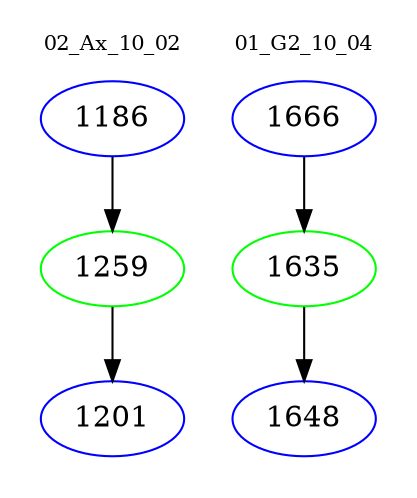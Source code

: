 digraph{
subgraph cluster_0 {
color = white
label = "02_Ax_10_02";
fontsize=10;
T0_1186 [label="1186", color="blue"]
T0_1186 -> T0_1259 [color="black"]
T0_1259 [label="1259", color="green"]
T0_1259 -> T0_1201 [color="black"]
T0_1201 [label="1201", color="blue"]
}
subgraph cluster_1 {
color = white
label = "01_G2_10_04";
fontsize=10;
T1_1666 [label="1666", color="blue"]
T1_1666 -> T1_1635 [color="black"]
T1_1635 [label="1635", color="green"]
T1_1635 -> T1_1648 [color="black"]
T1_1648 [label="1648", color="blue"]
}
}

